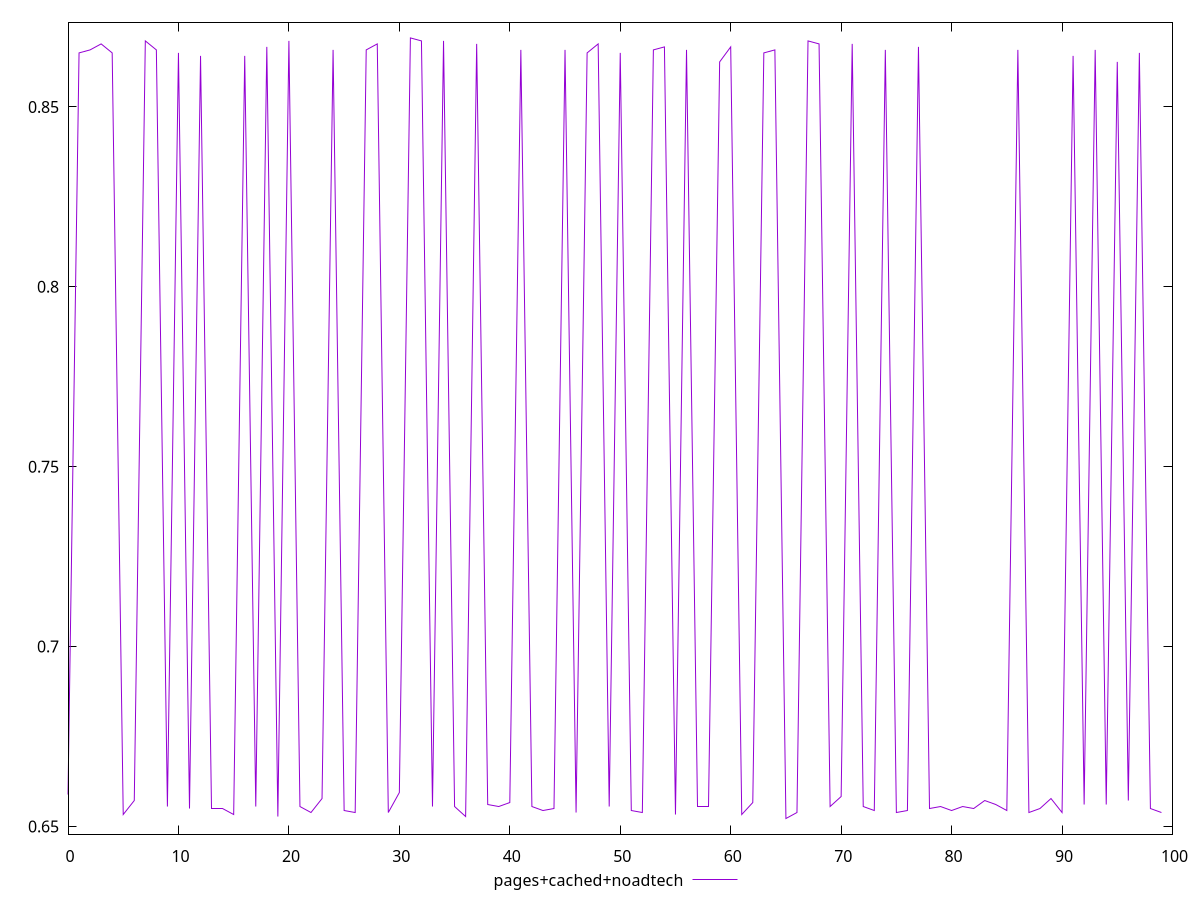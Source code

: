 $_pagesCachedNoadtech <<EOF
0.6588888888888889
0.865
0.8658333333333333
0.8674999999999999
0.865
0.6533333333333333
0.6572222222222223
0.8683333333333333
0.8658333333333333
0.6555555555555556
0.865
0.655
0.8641666666666666
0.655
0.655
0.6533333333333333
0.8641666666666666
0.6555555555555556
0.8666666666666667
0.6527777777777778
0.8683333333333333
0.6555555555555556
0.6538888888888889
0.6577777777777778
0.8658333333333333
0.6544444444444444
0.6538888888888889
0.8658333333333333
0.8674999999999999
0.6538888888888889
0.6594444444444445
0.8691666666666666
0.8683333333333333
0.6555555555555556
0.8683333333333333
0.6555555555555556
0.6527777777777778
0.8674999999999999
0.6561111111111111
0.6555555555555556
0.6566666666666666
0.8658333333333333
0.6555555555555556
0.6544444444444444
0.655
0.8658333333333333
0.6538888888888889
0.865
0.8674999999999999
0.6555555555555556
0.865
0.6544444444444444
0.6538888888888889
0.8658333333333333
0.8666666666666667
0.6533333333333333
0.8658333333333333
0.6555555555555556
0.6555555555555556
0.8625
0.8666666666666667
0.6533333333333333
0.6566666666666666
0.865
0.8658333333333333
0.6522222222222223
0.6538888888888889
0.8683333333333333
0.8674999999999999
0.6555555555555556
0.6583333333333333
0.8674999999999999
0.6555555555555556
0.6544444444444444
0.8658333333333333
0.6538888888888889
0.6544444444444444
0.8666666666666667
0.655
0.6555555555555556
0.6544444444444444
0.6555555555555556
0.655
0.6572222222222223
0.6561111111111111
0.6544444444444444
0.8658333333333333
0.6538888888888889
0.655
0.6577777777777778
0.6538888888888889
0.8641666666666666
0.6561111111111111
0.8658333333333333
0.6561111111111111
0.8625
0.6572222222222223
0.865
0.655
0.6538888888888889
EOF
set key outside below
set terminal pngcairo
set output "report_00006_2020-11-02T20-21-41.718Z/render-blocking-resources/pages+cached+noadtech//score.png"
set yrange [0.6478833333333334:0.8735055555555555]
plot $_pagesCachedNoadtech title "pages+cached+noadtech" with line ,